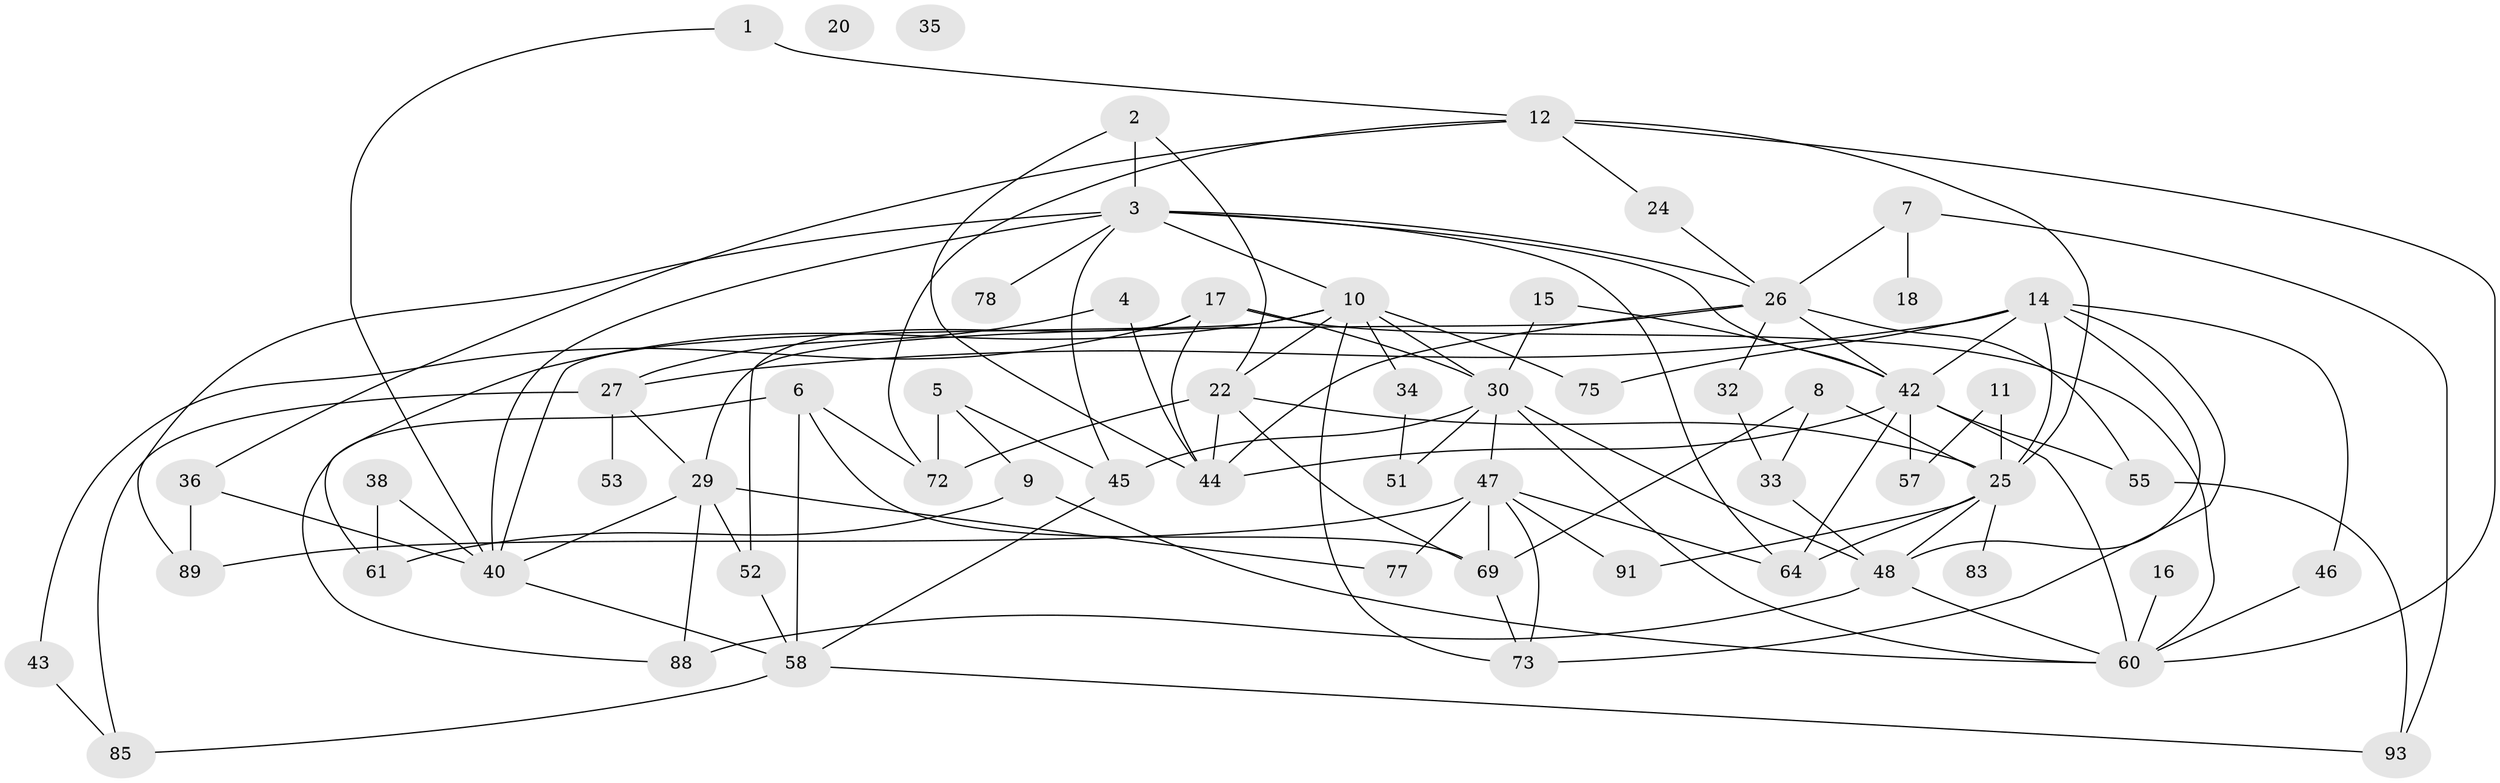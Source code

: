// Generated by graph-tools (version 1.1) at 2025/23/03/03/25 07:23:25]
// undirected, 60 vertices, 114 edges
graph export_dot {
graph [start="1"]
  node [color=gray90,style=filled];
  1;
  2 [super="+13"];
  3 [super="+19"];
  4;
  5;
  6 [super="+37"];
  7 [super="+87"];
  8 [super="+31"];
  9 [super="+71"];
  10 [super="+65"];
  11;
  12 [super="+21"];
  14 [super="+59"];
  15 [super="+49"];
  16;
  17 [super="+23"];
  18;
  20;
  22 [super="+86"];
  24 [super="+81"];
  25 [super="+92"];
  26 [super="+79"];
  27 [super="+28"];
  29 [super="+76"];
  30 [super="+39"];
  32;
  33;
  34 [super="+66"];
  35;
  36 [super="+68"];
  38 [super="+50"];
  40 [super="+41"];
  42 [super="+62"];
  43 [super="+63"];
  44 [super="+67"];
  45 [super="+54"];
  46;
  47 [super="+70"];
  48 [super="+56"];
  51;
  52;
  53;
  55 [super="+80"];
  57;
  58 [super="+74"];
  60 [super="+90"];
  61;
  64;
  69;
  72 [super="+84"];
  73 [super="+82"];
  75;
  77;
  78;
  83;
  85;
  88;
  89;
  91;
  93;
  1 -- 12;
  1 -- 40;
  2 -- 44;
  2 -- 3;
  2 -- 22;
  3 -- 26;
  3 -- 40;
  3 -- 64;
  3 -- 78;
  3 -- 89;
  3 -- 45;
  3 -- 42;
  3 -- 10;
  4 -- 44 [weight=2];
  4 -- 27;
  5 -- 45;
  5 -- 72;
  5 -- 9;
  6 -- 58;
  6 -- 72;
  6 -- 88;
  6 -- 69;
  7 -- 18;
  7 -- 93;
  7 -- 26;
  8 -- 69;
  8 -- 25;
  8 -- 33;
  9 -- 61;
  9 -- 60;
  10 -- 61;
  10 -- 40;
  10 -- 75;
  10 -- 30;
  10 -- 73;
  10 -- 22;
  10 -- 34;
  11 -- 25;
  11 -- 57;
  12 -- 25;
  12 -- 60;
  12 -- 72;
  12 -- 36;
  12 -- 24;
  14 -- 27 [weight=2];
  14 -- 48;
  14 -- 75;
  14 -- 25;
  14 -- 46;
  14 -- 73;
  14 -- 42;
  15 -- 42;
  15 -- 30;
  16 -- 60;
  17 -- 52;
  17 -- 60;
  17 -- 44;
  17 -- 43;
  17 -- 30;
  22 -- 69;
  22 -- 72;
  22 -- 25;
  22 -- 44;
  24 -- 26;
  25 -- 64;
  25 -- 83;
  25 -- 91;
  25 -- 48;
  26 -- 29;
  26 -- 32;
  26 -- 44 [weight=2];
  26 -- 42 [weight=2];
  26 -- 55;
  27 -- 85;
  27 -- 53;
  27 -- 29;
  29 -- 52;
  29 -- 77;
  29 -- 40;
  29 -- 88;
  30 -- 45;
  30 -- 48;
  30 -- 51;
  30 -- 60;
  30 -- 47;
  32 -- 33;
  33 -- 48;
  34 -- 51;
  36 -- 89;
  36 -- 40;
  38 -- 61;
  38 -- 40;
  40 -- 58;
  42 -- 57;
  42 -- 64;
  42 -- 60;
  42 -- 44;
  42 -- 55;
  43 -- 85;
  45 -- 58;
  46 -- 60;
  47 -- 69;
  47 -- 77;
  47 -- 91;
  47 -- 64;
  47 -- 89;
  47 -- 73;
  48 -- 88;
  48 -- 60;
  52 -- 58;
  55 -- 93;
  58 -- 85;
  58 -- 93;
  69 -- 73;
}
